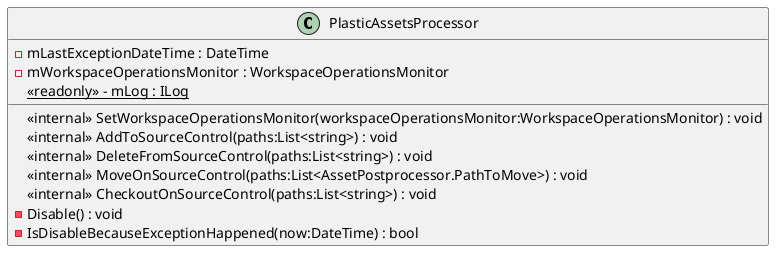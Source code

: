 @startuml
class PlasticAssetsProcessor {
    <<internal>> SetWorkspaceOperationsMonitor(workspaceOperationsMonitor:WorkspaceOperationsMonitor) : void
    <<internal>> AddToSourceControl(paths:List<string>) : void
    <<internal>> DeleteFromSourceControl(paths:List<string>) : void
    <<internal>> MoveOnSourceControl(paths:List<AssetPostprocessor.PathToMove>) : void
    <<internal>> CheckoutOnSourceControl(paths:List<string>) : void
    - Disable() : void
    - IsDisableBecauseExceptionHappened(now:DateTime) : bool
    - mLastExceptionDateTime : DateTime
    - mWorkspaceOperationsMonitor : WorkspaceOperationsMonitor
    {static} <<readonly>> - mLog : ILog
}
@enduml
